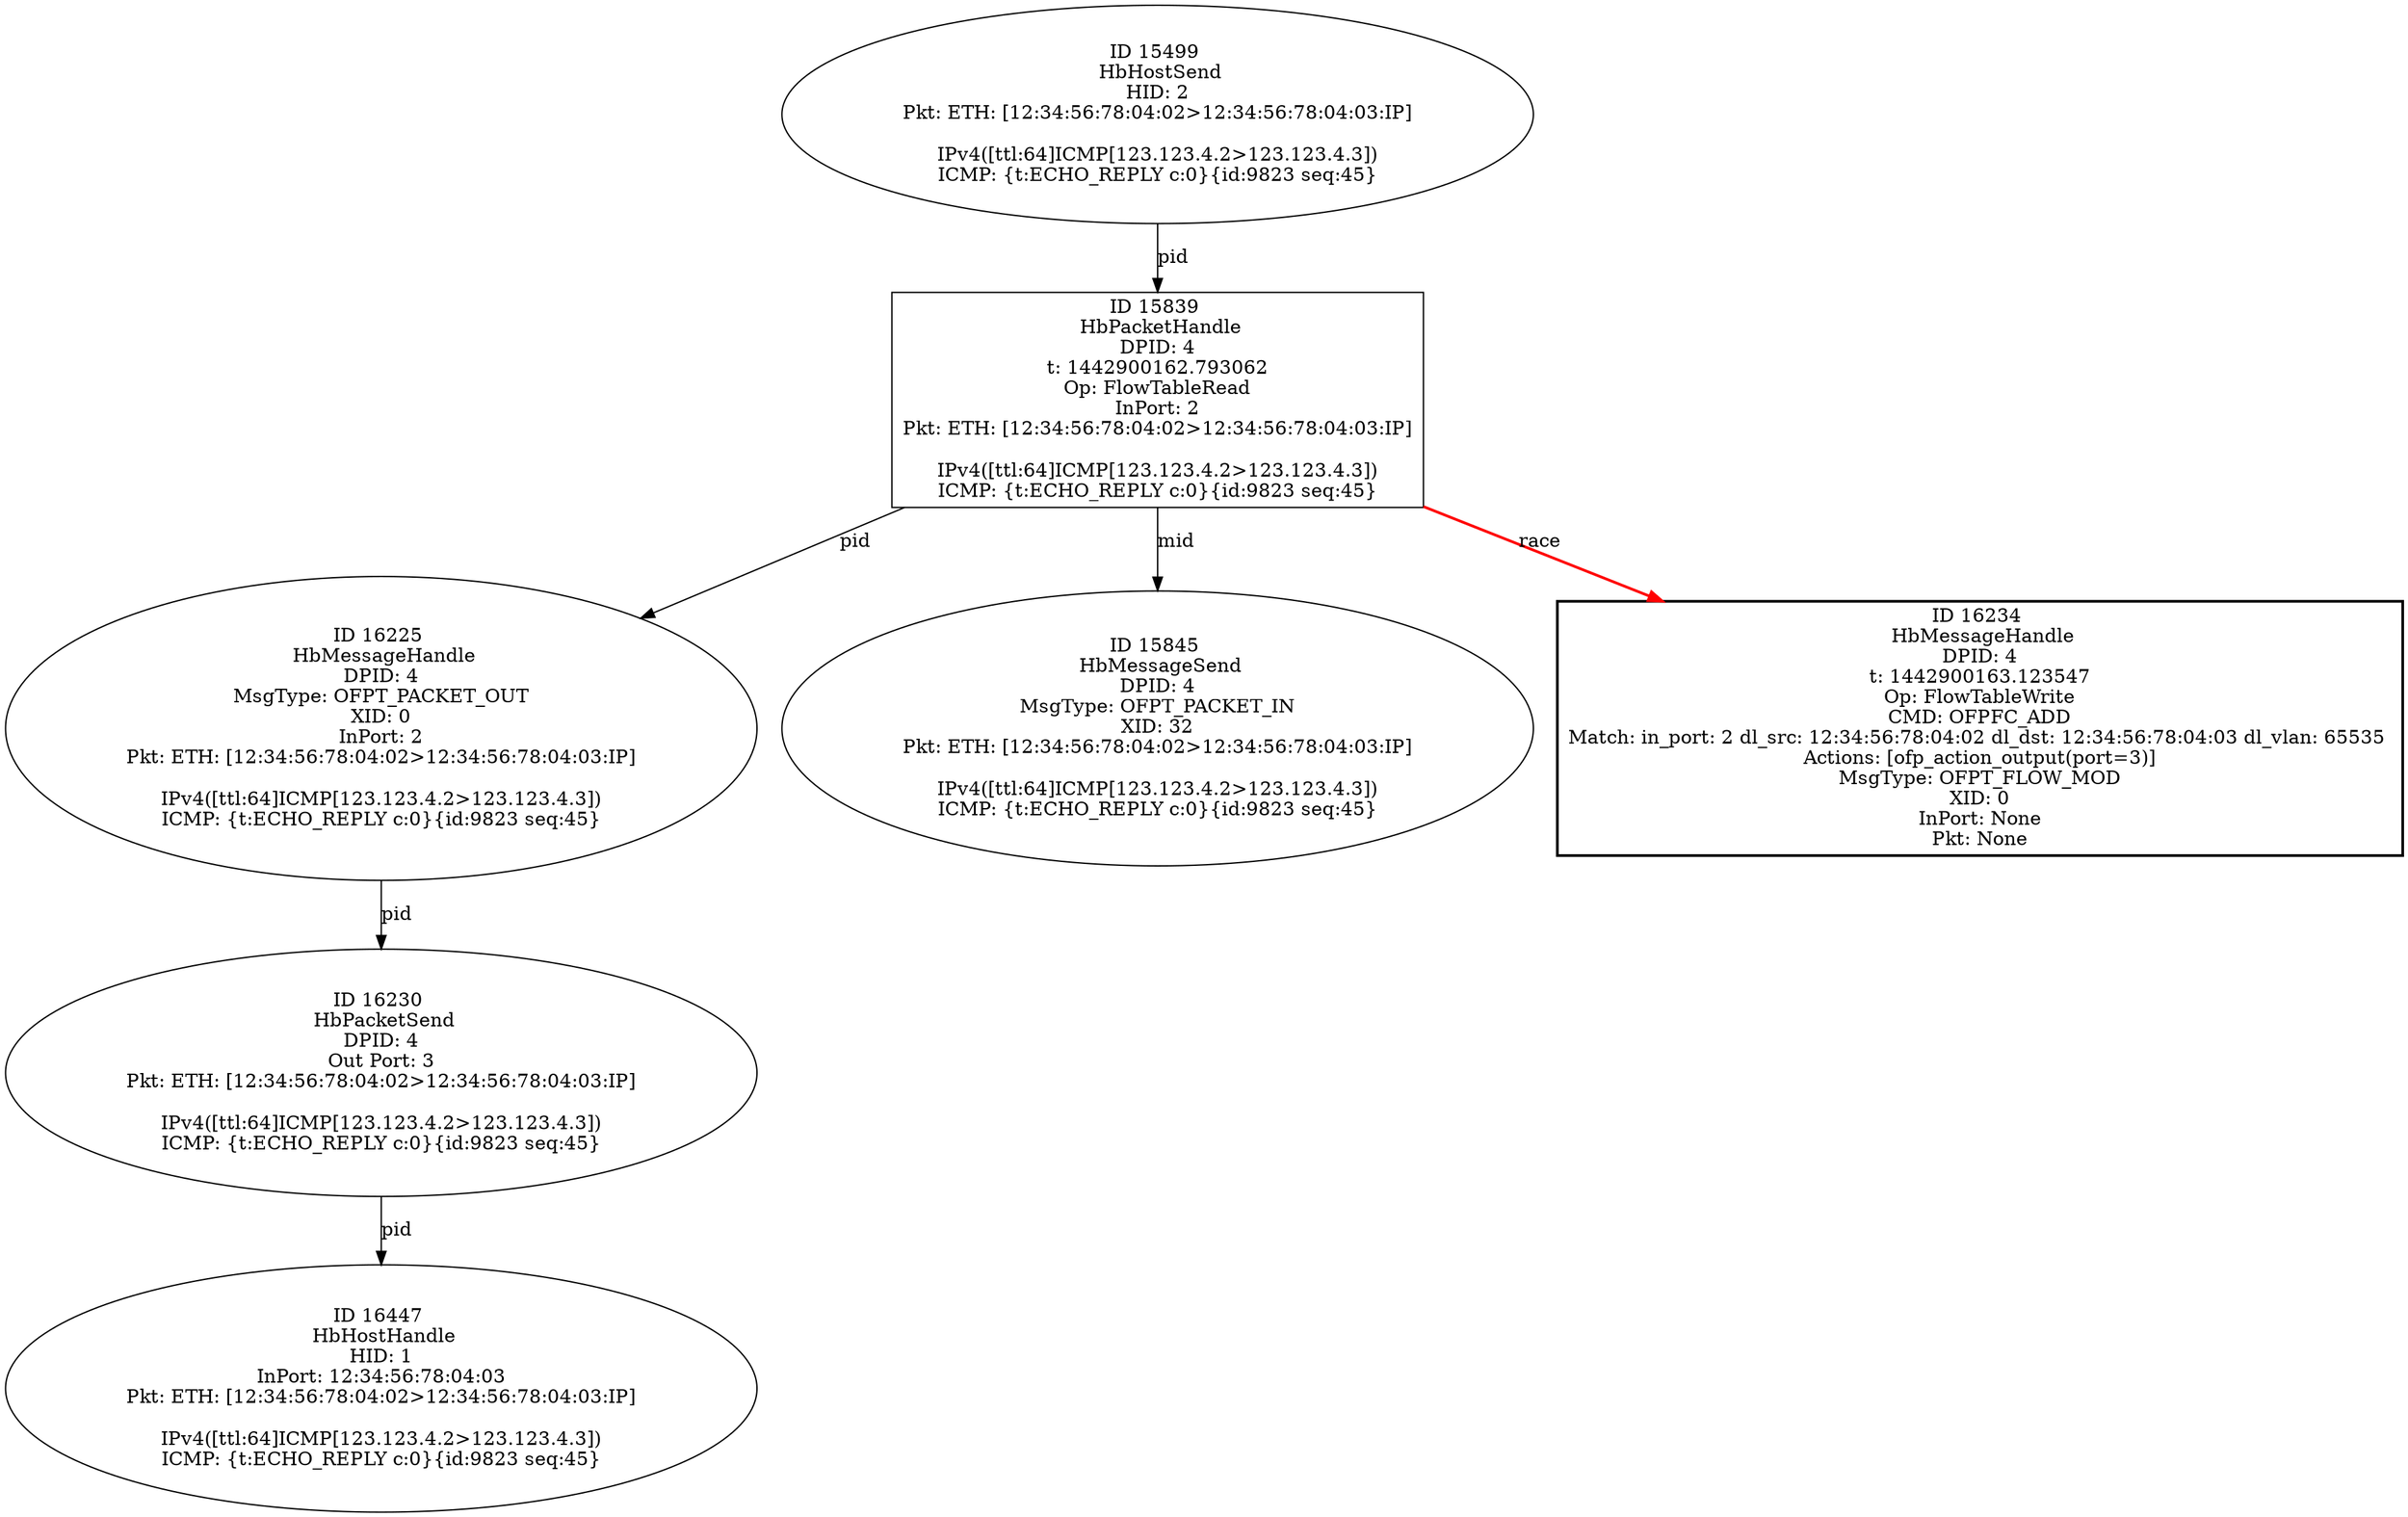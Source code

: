 strict digraph G {
16225 [shape=oval, event=<hb_events.HbMessageHandle object at 0x10b3b9e90>, label="ID 16225 
 HbMessageHandle
DPID: 4
MsgType: OFPT_PACKET_OUT
XID: 0
InPort: 2
Pkt: ETH: [12:34:56:78:04:02>12:34:56:78:04:03:IP]

IPv4([ttl:64]ICMP[123.123.4.2>123.123.4.3])
ICMP: {t:ECHO_REPLY c:0}{id:9823 seq:45}"];
15845 [shape=oval, event=<hb_events.HbMessageSend object at 0x10b2e91d0>, label="ID 15845 
 HbMessageSend
DPID: 4
MsgType: OFPT_PACKET_IN
XID: 32
Pkt: ETH: [12:34:56:78:04:02>12:34:56:78:04:03:IP]

IPv4([ttl:64]ICMP[123.123.4.2>123.123.4.3])
ICMP: {t:ECHO_REPLY c:0}{id:9823 seq:45}"];
16230 [shape=oval, event=<hb_events.HbPacketSend object at 0x10b3a5a90>, label="ID 16230 
 HbPacketSend
DPID: 4
Out Port: 3
Pkt: ETH: [12:34:56:78:04:02>12:34:56:78:04:03:IP]

IPv4([ttl:64]ICMP[123.123.4.2>123.123.4.3])
ICMP: {t:ECHO_REPLY c:0}{id:9823 seq:45}"];
16234 [shape=box, style=bold, event=<hb_events.HbMessageHandle object at 0x10b3c3b90>, label="ID 16234 
 HbMessageHandle
DPID: 4
t: 1442900163.123547
Op: FlowTableWrite
CMD: OFPFC_ADD
Match: in_port: 2 dl_src: 12:34:56:78:04:02 dl_dst: 12:34:56:78:04:03 dl_vlan: 65535 
Actions: [ofp_action_output(port=3)]
MsgType: OFPT_FLOW_MOD
XID: 0
InPort: None
Pkt: None"];
15499 [shape=oval, event=<hb_events.HbHostSend object at 0x10b254190>, label="ID 15499 
 HbHostSend
HID: 2
Pkt: ETH: [12:34:56:78:04:02>12:34:56:78:04:03:IP]

IPv4([ttl:64]ICMP[123.123.4.2>123.123.4.3])
ICMP: {t:ECHO_REPLY c:0}{id:9823 seq:45}"];
15839 [shape=box, event=<hb_events.HbPacketHandle object at 0x10b2e29d0>, label="ID 15839 
 HbPacketHandle
DPID: 4
t: 1442900162.793062
Op: FlowTableRead
InPort: 2
Pkt: ETH: [12:34:56:78:04:02>12:34:56:78:04:03:IP]

IPv4([ttl:64]ICMP[123.123.4.2>123.123.4.3])
ICMP: {t:ECHO_REPLY c:0}{id:9823 seq:45}"];
16447 [shape=oval, event=<hb_events.HbHostHandle object at 0x10b40b8d0>, label="ID 16447 
 HbHostHandle
HID: 1
InPort: 12:34:56:78:04:03
Pkt: ETH: [12:34:56:78:04:02>12:34:56:78:04:03:IP]

IPv4([ttl:64]ICMP[123.123.4.2>123.123.4.3])
ICMP: {t:ECHO_REPLY c:0}{id:9823 seq:45}"];
16225 -> 16230  [rel=pid, label=pid];
16230 -> 16447  [rel=pid, label=pid];
15499 -> 15839  [rel=pid, label=pid];
15839 -> 16225  [rel=pid, label=pid];
15839 -> 16234  [harmful=True, color=red, style=bold, rel=race, label=race];
15839 -> 15845  [rel=mid, label=mid];
}
